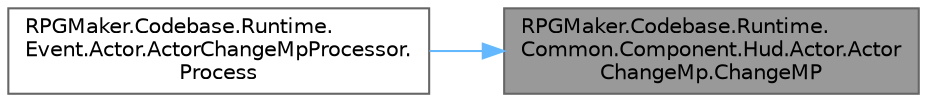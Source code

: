 digraph "RPGMaker.Codebase.Runtime.Common.Component.Hud.Actor.ActorChangeMp.ChangeMP"
{
 // LATEX_PDF_SIZE
  bgcolor="transparent";
  edge [fontname=Helvetica,fontsize=10,labelfontname=Helvetica,labelfontsize=10];
  node [fontname=Helvetica,fontsize=10,shape=box,height=0.2,width=0.4];
  rankdir="RL";
  Node1 [id="Node000001",label="RPGMaker.Codebase.Runtime.\lCommon.Component.Hud.Actor.Actor\lChangeMp.ChangeMP",height=0.2,width=0.4,color="gray40", fillcolor="grey60", style="filled", fontcolor="black",tooltip="😁 ＭＰ変更"];
  Node1 -> Node2 [id="edge1_Node000001_Node000002",dir="back",color="steelblue1",style="solid",tooltip=" "];
  Node2 [id="Node000002",label="RPGMaker.Codebase.Runtime.\lEvent.Actor.ActorChangeMpProcessor.\lProcess",height=0.2,width=0.4,color="grey40", fillcolor="white", style="filled",URL="$d2/d3d/class_r_p_g_maker_1_1_codebase_1_1_runtime_1_1_event_1_1_actor_1_1_actor_change_mp_processor.html#a4da2a2134f0e3582157275d019e60475",tooltip="😁 処理"];
}
